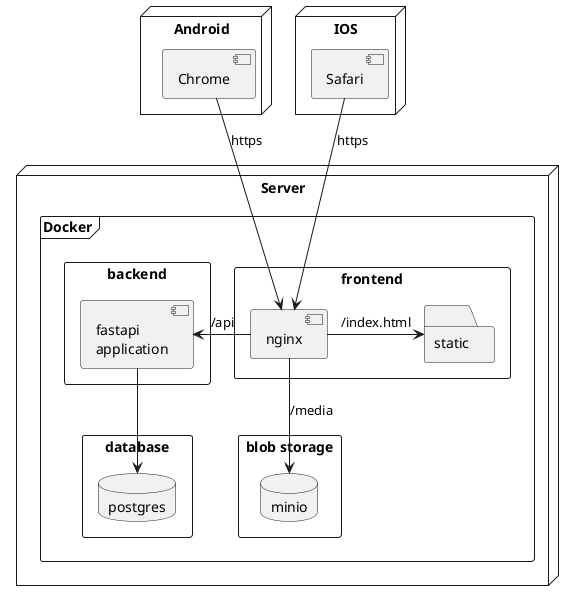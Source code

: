 @startuml deployment

'left to right direction

'skinparam linetype ortho
skinparam linetype polyline

skinparam nodesep 25
skinparam ranksep 20


node Server {
    frame Docker {
        rectangle frontend {
            component nginx {

            }
            folder static {

            }
        }

        rectangle backend {
            component api_server [fastapi 
            application]
        }

        rectangle database {
            database postgres
        }

        rectangle "blob storage" as blob {
            database minio
        }
    }
}



    node Android as andoid {
    component Chrome {

    }
}

node IOS as ios {
    component Safari {

    }
}




nginx -l-> api_server : /api
nginx -r-> static : /index.html

nginx -d-> minio : /media


api_server --> postgres

Safari --> nginx : https

Chrome --> nginx : https

@enduml